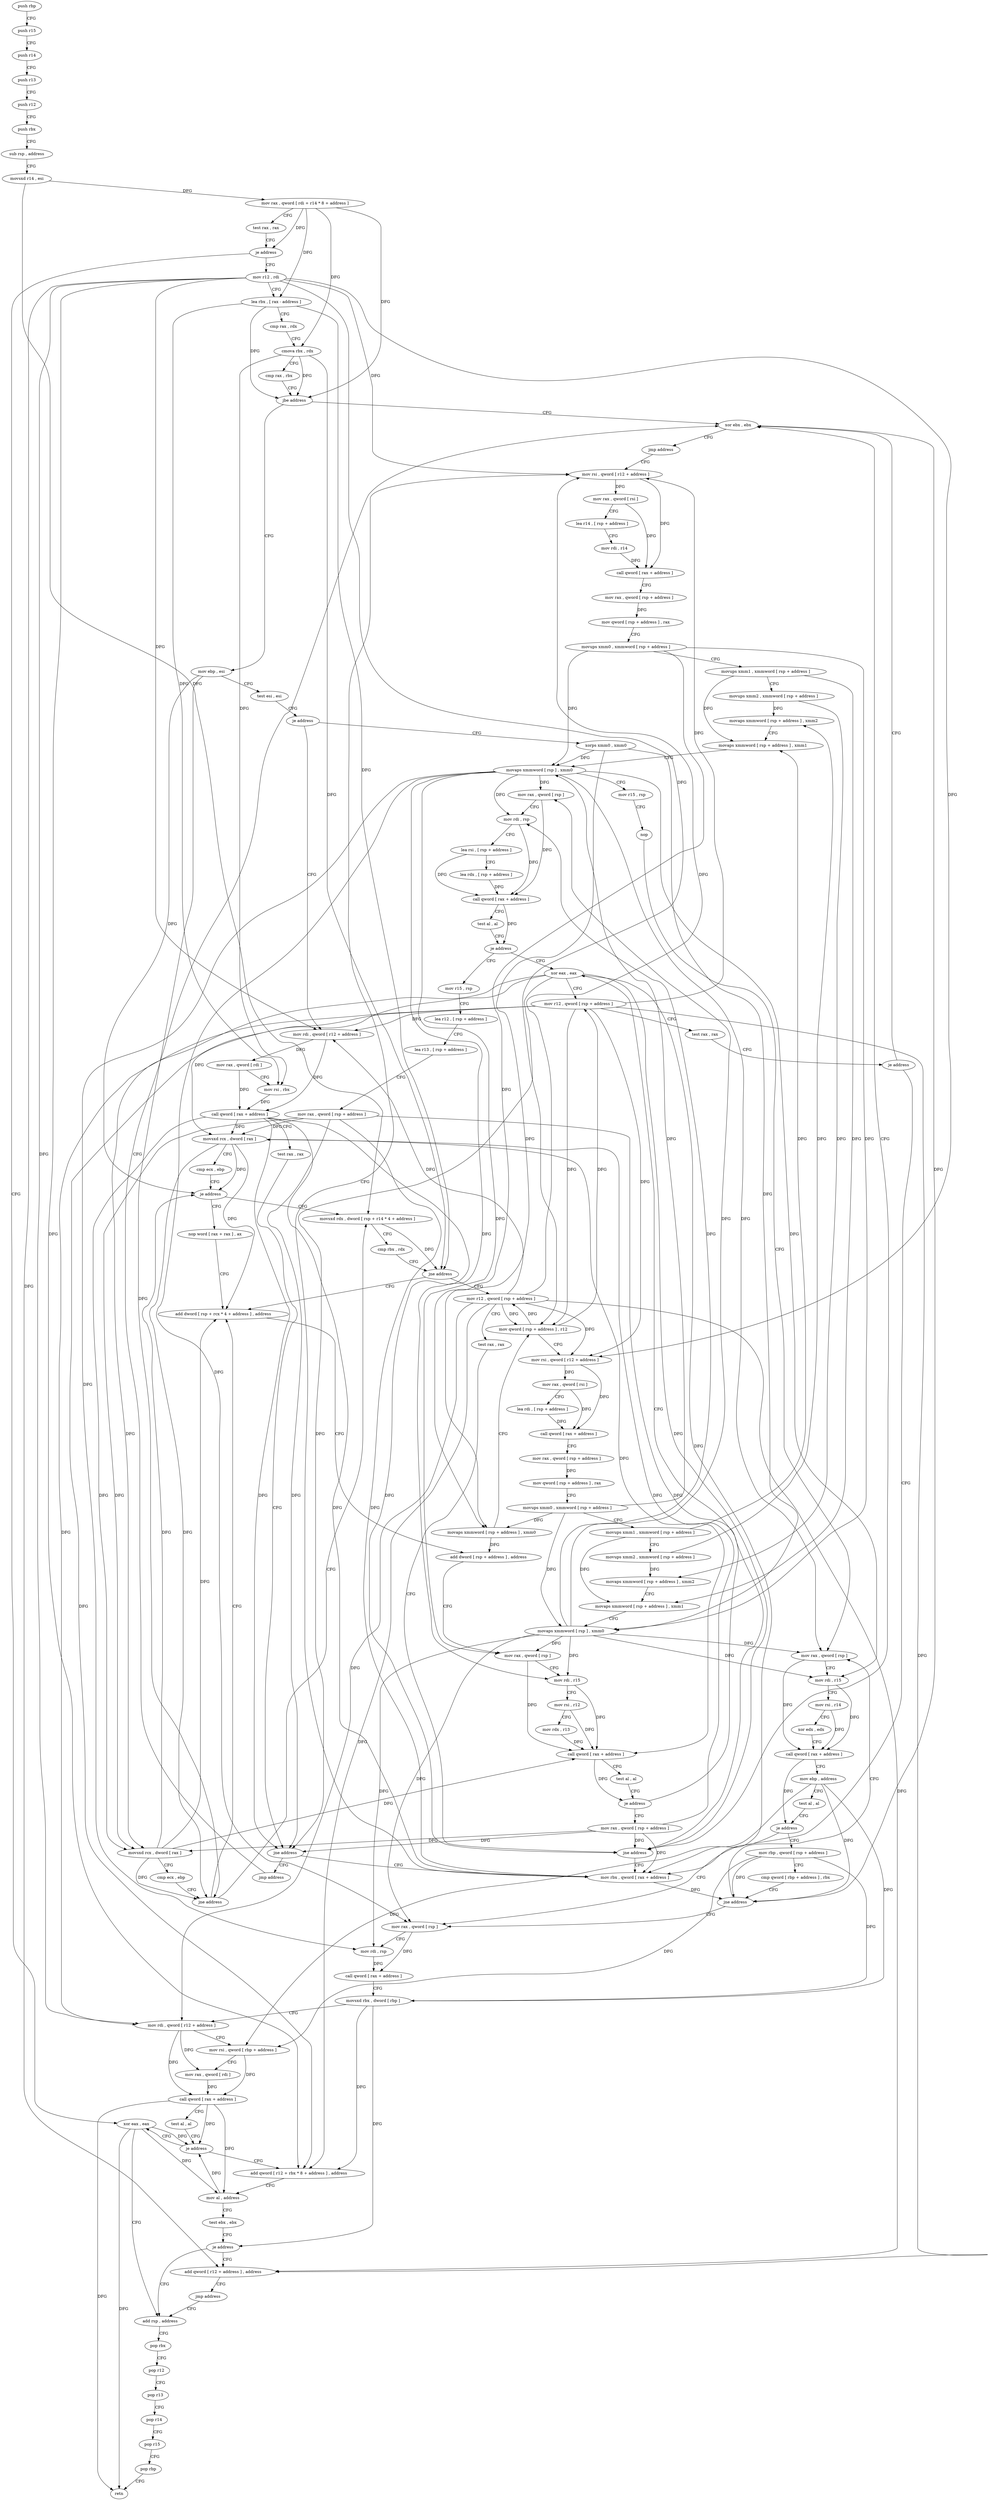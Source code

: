 digraph "func" {
"71664" [label = "push rbp" ]
"71665" [label = "push r15" ]
"71667" [label = "push r14" ]
"71669" [label = "push r13" ]
"71671" [label = "push r12" ]
"71673" [label = "push rbx" ]
"71674" [label = "sub rsp , address" ]
"71681" [label = "movsxd r14 , esi" ]
"71684" [label = "mov rax , qword [ rdi + r14 * 8 + address ]" ]
"71692" [label = "test rax , rax" ]
"71695" [label = "je address" ]
"72138" [label = "xor eax , eax" ]
"71701" [label = "mov r12 , rdi" ]
"72140" [label = "add rsp , address" ]
"71704" [label = "lea rbx , [ rax - address ]" ]
"71708" [label = "cmp rax , rdx" ]
"71711" [label = "cmova rbx , rdx" ]
"71715" [label = "cmp rax , rbx" ]
"71718" [label = "jbe address" ]
"71937" [label = "xor ebx , ebx" ]
"71724" [label = "mov ebp , esi" ]
"71939" [label = "jmp address" ]
"71957" [label = "mov rsi , qword [ r12 + address ]" ]
"71726" [label = "test esi , esi" ]
"71728" [label = "je address" ]
"72158" [label = "mov rdi , qword [ r12 + address ]" ]
"71734" [label = "xorps xmm0 , xmm0" ]
"71965" [label = "mov rax , qword [ rsi ]" ]
"71968" [label = "lea r14 , [ rsp + address ]" ]
"71973" [label = "mov rdi , r14" ]
"71976" [label = "call qword [ rax + address ]" ]
"71982" [label = "mov rax , qword [ rsp + address ]" ]
"71990" [label = "mov qword [ rsp + address ] , rax" ]
"71995" [label = "movups xmm0 , xmmword [ rsp + address ]" ]
"72000" [label = "movups xmm1 , xmmword [ rsp + address ]" ]
"72005" [label = "movups xmm2 , xmmword [ rsp + address ]" ]
"72013" [label = "movaps xmmword [ rsp + address ] , xmm2" ]
"72018" [label = "movaps xmmword [ rsp + address ] , xmm1" ]
"72023" [label = "movaps xmmword [ rsp ] , xmm0" ]
"72027" [label = "mov r15 , rsp" ]
"72030" [label = "nop" ]
"72032" [label = "mov rax , qword [ rsp ]" ]
"72166" [label = "mov rax , qword [ rdi ]" ]
"72169" [label = "mov rsi , rbx" ]
"72172" [label = "call qword [ rax + address ]" ]
"72175" [label = "test rax , rax" ]
"72178" [label = "jne address" ]
"71953" [label = "mov rbx , qword [ rax + address ]" ]
"72184" [label = "jmp address" ]
"71737" [label = "movaps xmmword [ rsp + address ] , xmm0" ]
"71742" [label = "mov qword [ rsp + address ] , r12" ]
"71747" [label = "mov rsi , qword [ r12 + address ]" ]
"71755" [label = "mov rax , qword [ rsi ]" ]
"71758" [label = "lea rdi , [ rsp + address ]" ]
"71763" [label = "call qword [ rax + address ]" ]
"71769" [label = "mov rax , qword [ rsp + address ]" ]
"71777" [label = "mov qword [ rsp + address ] , rax" ]
"71782" [label = "movups xmm0 , xmmword [ rsp + address ]" ]
"71787" [label = "movups xmm1 , xmmword [ rsp + address ]" ]
"71792" [label = "movups xmm2 , xmmword [ rsp + address ]" ]
"71800" [label = "movaps xmmword [ rsp + address ] , xmm2" ]
"71805" [label = "movaps xmmword [ rsp + address ] , xmm1" ]
"71810" [label = "movaps xmmword [ rsp ] , xmm0" ]
"71814" [label = "mov rax , qword [ rsp ]" ]
"71818" [label = "mov rdi , rsp" ]
"71821" [label = "lea rsi , [ rsp + address ]" ]
"71826" [label = "lea rdx , [ rsp + address ]" ]
"71831" [label = "call qword [ rax + address ]" ]
"71837" [label = "test al , al" ]
"71839" [label = "je address" ]
"71941" [label = "xor eax , eax" ]
"71841" [label = "mov r15 , rsp" ]
"72070" [label = "mov rax , qword [ rsp ]" ]
"72074" [label = "mov rdi , rsp" ]
"72077" [label = "call qword [ rax + address ]" ]
"72083" [label = "movsxd rbx , dword [ rbp ]" ]
"72087" [label = "mov rdi , qword [ r12 + address ]" ]
"72095" [label = "mov rsi , qword [ rbp + address ]" ]
"72099" [label = "mov rax , qword [ rdi ]" ]
"72102" [label = "call qword [ rax + address ]" ]
"72108" [label = "test al , al" ]
"72110" [label = "je address" ]
"72112" [label = "add qword [ r12 + rbx * 8 + address ] , address" ]
"72059" [label = "mov rbp , qword [ rsp + address ]" ]
"72064" [label = "cmp qword [ rbp + address ] , rbx" ]
"72068" [label = "jne address" ]
"71943" [label = "mov r12 , qword [ rsp + address ]" ]
"71948" [label = "test rax , rax" ]
"71951" [label = "je address" ]
"71844" [label = "lea r12 , [ rsp + address ]" ]
"71849" [label = "lea r13 , [ rsp + address ]" ]
"71854" [label = "mov rax , qword [ rsp + address ]" ]
"71859" [label = "movsxd rcx , dword [ rax ]" ]
"71862" [label = "cmp ecx , ebp" ]
"71864" [label = "je address" ]
"71917" [label = "movsxd rdx , dword [ rsp + r14 * 4 + address ]" ]
"71866" [label = "nop word [ rax + rax ] , ax" ]
"72121" [label = "mov al , address" ]
"72123" [label = "test ebx , ebx" ]
"72125" [label = "je address" ]
"72127" [label = "add qword [ r12 + address ] , address" ]
"72036" [label = "mov rdi , r15" ]
"72039" [label = "mov rsi , r14" ]
"72042" [label = "xor edx , edx" ]
"72044" [label = "call qword [ rax + address ]" ]
"72050" [label = "mov ebp , address" ]
"72055" [label = "test al , al" ]
"72057" [label = "je address" ]
"71922" [label = "cmp rbx , rdx" ]
"71925" [label = "jne address" ]
"71872" [label = "add dword [ rsp + rcx * 4 + address ] , address" ]
"71927" [label = "mov r12 , qword [ rsp + address ]" ]
"72147" [label = "pop rbx" ]
"72148" [label = "pop r12" ]
"72150" [label = "pop r13" ]
"72152" [label = "pop r14" ]
"72154" [label = "pop r15" ]
"72156" [label = "pop rbp" ]
"72157" [label = "retn" ]
"72136" [label = "jmp address" ]
"71877" [label = "add dword [ rsp + address ] , address" ]
"71882" [label = "mov rax , qword [ rsp ]" ]
"71886" [label = "mov rdi , r15" ]
"71889" [label = "mov rsi , r12" ]
"71892" [label = "mov rdx , r13" ]
"71895" [label = "call qword [ rax + address ]" ]
"71901" [label = "test al , al" ]
"71903" [label = "je address" ]
"71905" [label = "mov rax , qword [ rsp + address ]" ]
"71932" [label = "test rax , rax" ]
"71935" [label = "jne address" ]
"71910" [label = "movsxd rcx , dword [ rax ]" ]
"71913" [label = "cmp ecx , ebp" ]
"71915" [label = "jne address" ]
"71664" -> "71665" [ label = "CFG" ]
"71665" -> "71667" [ label = "CFG" ]
"71667" -> "71669" [ label = "CFG" ]
"71669" -> "71671" [ label = "CFG" ]
"71671" -> "71673" [ label = "CFG" ]
"71673" -> "71674" [ label = "CFG" ]
"71674" -> "71681" [ label = "CFG" ]
"71681" -> "71684" [ label = "DFG" ]
"71681" -> "71917" [ label = "DFG" ]
"71684" -> "71692" [ label = "CFG" ]
"71684" -> "71695" [ label = "DFG" ]
"71684" -> "71704" [ label = "DFG" ]
"71684" -> "71711" [ label = "DFG" ]
"71684" -> "71718" [ label = "DFG" ]
"71692" -> "71695" [ label = "CFG" ]
"71695" -> "72138" [ label = "CFG" ]
"71695" -> "71701" [ label = "CFG" ]
"72138" -> "72140" [ label = "CFG" ]
"72138" -> "72157" [ label = "DFG" ]
"72138" -> "72110" [ label = "DFG" ]
"72138" -> "72121" [ label = "DFG" ]
"71701" -> "71704" [ label = "CFG" ]
"71701" -> "71957" [ label = "DFG" ]
"71701" -> "72158" [ label = "DFG" ]
"71701" -> "71742" [ label = "DFG" ]
"71701" -> "71747" [ label = "DFG" ]
"71701" -> "72087" [ label = "DFG" ]
"71701" -> "72112" [ label = "DFG" ]
"71701" -> "72127" [ label = "DFG" ]
"72140" -> "72147" [ label = "CFG" ]
"71704" -> "71708" [ label = "CFG" ]
"71704" -> "71718" [ label = "DFG" ]
"71704" -> "72169" [ label = "DFG" ]
"71704" -> "71925" [ label = "DFG" ]
"71708" -> "71711" [ label = "CFG" ]
"71711" -> "71715" [ label = "CFG" ]
"71711" -> "71718" [ label = "DFG" ]
"71711" -> "72169" [ label = "DFG" ]
"71711" -> "71925" [ label = "DFG" ]
"71715" -> "71718" [ label = "CFG" ]
"71718" -> "71937" [ label = "CFG" ]
"71718" -> "71724" [ label = "CFG" ]
"71937" -> "71939" [ label = "CFG" ]
"71937" -> "72068" [ label = "DFG" ]
"71724" -> "71726" [ label = "CFG" ]
"71724" -> "71864" [ label = "DFG" ]
"71724" -> "71915" [ label = "DFG" ]
"71939" -> "71957" [ label = "CFG" ]
"71957" -> "71965" [ label = "DFG" ]
"71957" -> "71976" [ label = "DFG" ]
"71726" -> "71728" [ label = "CFG" ]
"71728" -> "72158" [ label = "CFG" ]
"71728" -> "71734" [ label = "CFG" ]
"72158" -> "72166" [ label = "DFG" ]
"72158" -> "72172" [ label = "DFG" ]
"71734" -> "71737" [ label = "DFG" ]
"71734" -> "72023" [ label = "DFG" ]
"71734" -> "71810" [ label = "DFG" ]
"71965" -> "71968" [ label = "CFG" ]
"71965" -> "71976" [ label = "DFG" ]
"71968" -> "71973" [ label = "CFG" ]
"71973" -> "71976" [ label = "DFG" ]
"71976" -> "71982" [ label = "CFG" ]
"71982" -> "71990" [ label = "DFG" ]
"71990" -> "71995" [ label = "CFG" ]
"71995" -> "72000" [ label = "CFG" ]
"71995" -> "72023" [ label = "DFG" ]
"71995" -> "71737" [ label = "DFG" ]
"71995" -> "71810" [ label = "DFG" ]
"72000" -> "72005" [ label = "CFG" ]
"72000" -> "72018" [ label = "DFG" ]
"72000" -> "71805" [ label = "DFG" ]
"72005" -> "72013" [ label = "DFG" ]
"72005" -> "71800" [ label = "DFG" ]
"72013" -> "72018" [ label = "CFG" ]
"72018" -> "72023" [ label = "CFG" ]
"72023" -> "72027" [ label = "CFG" ]
"72023" -> "71814" [ label = "DFG" ]
"72023" -> "72032" [ label = "DFG" ]
"72023" -> "72070" [ label = "DFG" ]
"72023" -> "71882" [ label = "DFG" ]
"72023" -> "71818" [ label = "DFG" ]
"72023" -> "72036" [ label = "DFG" ]
"72023" -> "72074" [ label = "DFG" ]
"72023" -> "71886" [ label = "DFG" ]
"72027" -> "72030" [ label = "CFG" ]
"72030" -> "72032" [ label = "CFG" ]
"72032" -> "72036" [ label = "CFG" ]
"72032" -> "72044" [ label = "DFG" ]
"72166" -> "72169" [ label = "CFG" ]
"72166" -> "72172" [ label = "DFG" ]
"72169" -> "72172" [ label = "DFG" ]
"72172" -> "72175" [ label = "CFG" ]
"72172" -> "72178" [ label = "DFG" ]
"72172" -> "71953" [ label = "DFG" ]
"72172" -> "71859" [ label = "DFG" ]
"72172" -> "71935" [ label = "DFG" ]
"72172" -> "71910" [ label = "DFG" ]
"72175" -> "72178" [ label = "CFG" ]
"72178" -> "71953" [ label = "CFG" ]
"72178" -> "72184" [ label = "CFG" ]
"71953" -> "71957" [ label = "CFG" ]
"71953" -> "72068" [ label = "DFG" ]
"72184" -> "71937" [ label = "CFG" ]
"71737" -> "71742" [ label = "CFG" ]
"71737" -> "71877" [ label = "DFG" ]
"71742" -> "71747" [ label = "CFG" ]
"71742" -> "71943" [ label = "DFG" ]
"71742" -> "71927" [ label = "DFG" ]
"71747" -> "71755" [ label = "DFG" ]
"71747" -> "71763" [ label = "DFG" ]
"71755" -> "71758" [ label = "CFG" ]
"71755" -> "71763" [ label = "DFG" ]
"71758" -> "71763" [ label = "DFG" ]
"71763" -> "71769" [ label = "CFG" ]
"71769" -> "71777" [ label = "DFG" ]
"71777" -> "71782" [ label = "CFG" ]
"71782" -> "71787" [ label = "CFG" ]
"71782" -> "72023" [ label = "DFG" ]
"71782" -> "71737" [ label = "DFG" ]
"71782" -> "71810" [ label = "DFG" ]
"71787" -> "71792" [ label = "CFG" ]
"71787" -> "72018" [ label = "DFG" ]
"71787" -> "71805" [ label = "DFG" ]
"71792" -> "71800" [ label = "DFG" ]
"71792" -> "72013" [ label = "DFG" ]
"71800" -> "71805" [ label = "CFG" ]
"71805" -> "71810" [ label = "CFG" ]
"71810" -> "71814" [ label = "DFG" ]
"71810" -> "72032" [ label = "DFG" ]
"71810" -> "72070" [ label = "DFG" ]
"71810" -> "71882" [ label = "DFG" ]
"71810" -> "71818" [ label = "DFG" ]
"71810" -> "72036" [ label = "DFG" ]
"71810" -> "72074" [ label = "DFG" ]
"71810" -> "71886" [ label = "DFG" ]
"71814" -> "71818" [ label = "CFG" ]
"71814" -> "71831" [ label = "DFG" ]
"71818" -> "71821" [ label = "CFG" ]
"71818" -> "71831" [ label = "DFG" ]
"71821" -> "71826" [ label = "CFG" ]
"71821" -> "71831" [ label = "DFG" ]
"71826" -> "71831" [ label = "DFG" ]
"71831" -> "71837" [ label = "CFG" ]
"71831" -> "71839" [ label = "DFG" ]
"71837" -> "71839" [ label = "CFG" ]
"71839" -> "71941" [ label = "CFG" ]
"71839" -> "71841" [ label = "CFG" ]
"71941" -> "71943" [ label = "CFG" ]
"71941" -> "72178" [ label = "DFG" ]
"71941" -> "71953" [ label = "DFG" ]
"71941" -> "71859" [ label = "DFG" ]
"71941" -> "71935" [ label = "DFG" ]
"71941" -> "71910" [ label = "DFG" ]
"71841" -> "71844" [ label = "CFG" ]
"72070" -> "72074" [ label = "CFG" ]
"72070" -> "72077" [ label = "DFG" ]
"72074" -> "72077" [ label = "DFG" ]
"72077" -> "72083" [ label = "CFG" ]
"72083" -> "72087" [ label = "CFG" ]
"72083" -> "72112" [ label = "DFG" ]
"72083" -> "72125" [ label = "DFG" ]
"72087" -> "72095" [ label = "CFG" ]
"72087" -> "72099" [ label = "DFG" ]
"72087" -> "72102" [ label = "DFG" ]
"72095" -> "72099" [ label = "CFG" ]
"72095" -> "72102" [ label = "DFG" ]
"72099" -> "72102" [ label = "DFG" ]
"72102" -> "72108" [ label = "CFG" ]
"72102" -> "72157" [ label = "DFG" ]
"72102" -> "72110" [ label = "DFG" ]
"72102" -> "72121" [ label = "DFG" ]
"72108" -> "72110" [ label = "CFG" ]
"72110" -> "72138" [ label = "CFG" ]
"72110" -> "72112" [ label = "CFG" ]
"72112" -> "72121" [ label = "CFG" ]
"72059" -> "72064" [ label = "CFG" ]
"72059" -> "72083" [ label = "DFG" ]
"72059" -> "72095" [ label = "DFG" ]
"72059" -> "72068" [ label = "DFG" ]
"72064" -> "72068" [ label = "CFG" ]
"72068" -> "72032" [ label = "CFG" ]
"72068" -> "72070" [ label = "CFG" ]
"71943" -> "71948" [ label = "CFG" ]
"71943" -> "71957" [ label = "DFG" ]
"71943" -> "72158" [ label = "DFG" ]
"71943" -> "71742" [ label = "DFG" ]
"71943" -> "71747" [ label = "DFG" ]
"71943" -> "72087" [ label = "DFG" ]
"71943" -> "72112" [ label = "DFG" ]
"71943" -> "72127" [ label = "DFG" ]
"71948" -> "71951" [ label = "CFG" ]
"71951" -> "71937" [ label = "CFG" ]
"71951" -> "71953" [ label = "CFG" ]
"71844" -> "71849" [ label = "CFG" ]
"71849" -> "71854" [ label = "CFG" ]
"71854" -> "71859" [ label = "DFG" ]
"71854" -> "72178" [ label = "DFG" ]
"71854" -> "71953" [ label = "DFG" ]
"71854" -> "71935" [ label = "DFG" ]
"71854" -> "71910" [ label = "DFG" ]
"71859" -> "71862" [ label = "CFG" ]
"71859" -> "71864" [ label = "DFG" ]
"71859" -> "71872" [ label = "DFG" ]
"71859" -> "71895" [ label = "DFG" ]
"71859" -> "71915" [ label = "DFG" ]
"71862" -> "71864" [ label = "CFG" ]
"71864" -> "71917" [ label = "CFG" ]
"71864" -> "71866" [ label = "CFG" ]
"71917" -> "71922" [ label = "CFG" ]
"71917" -> "71925" [ label = "DFG" ]
"71866" -> "71872" [ label = "CFG" ]
"72121" -> "72123" [ label = "CFG" ]
"72121" -> "72110" [ label = "DFG" ]
"72123" -> "72125" [ label = "CFG" ]
"72125" -> "72140" [ label = "CFG" ]
"72125" -> "72127" [ label = "CFG" ]
"72127" -> "72136" [ label = "CFG" ]
"72036" -> "72039" [ label = "CFG" ]
"72036" -> "72044" [ label = "DFG" ]
"72039" -> "72042" [ label = "CFG" ]
"72039" -> "72044" [ label = "DFG" ]
"72042" -> "72044" [ label = "CFG" ]
"72044" -> "72050" [ label = "CFG" ]
"72044" -> "72057" [ label = "DFG" ]
"72050" -> "72055" [ label = "CFG" ]
"72050" -> "72083" [ label = "DFG" ]
"72050" -> "72095" [ label = "DFG" ]
"72050" -> "72068" [ label = "DFG" ]
"72055" -> "72057" [ label = "CFG" ]
"72057" -> "72070" [ label = "CFG" ]
"72057" -> "72059" [ label = "CFG" ]
"71922" -> "71925" [ label = "CFG" ]
"71925" -> "71872" [ label = "CFG" ]
"71925" -> "71927" [ label = "CFG" ]
"71872" -> "71877" [ label = "CFG" ]
"71927" -> "71932" [ label = "CFG" ]
"71927" -> "71957" [ label = "DFG" ]
"71927" -> "72158" [ label = "DFG" ]
"71927" -> "71742" [ label = "DFG" ]
"71927" -> "71747" [ label = "DFG" ]
"71927" -> "72087" [ label = "DFG" ]
"71927" -> "72112" [ label = "DFG" ]
"71927" -> "72127" [ label = "DFG" ]
"72147" -> "72148" [ label = "CFG" ]
"72148" -> "72150" [ label = "CFG" ]
"72150" -> "72152" [ label = "CFG" ]
"72152" -> "72154" [ label = "CFG" ]
"72154" -> "72156" [ label = "CFG" ]
"72156" -> "72157" [ label = "CFG" ]
"72136" -> "72140" [ label = "CFG" ]
"71877" -> "71882" [ label = "CFG" ]
"71882" -> "71886" [ label = "CFG" ]
"71882" -> "71895" [ label = "DFG" ]
"71886" -> "71889" [ label = "CFG" ]
"71886" -> "71895" [ label = "DFG" ]
"71889" -> "71892" [ label = "CFG" ]
"71889" -> "71895" [ label = "DFG" ]
"71892" -> "71895" [ label = "DFG" ]
"71895" -> "71901" [ label = "CFG" ]
"71895" -> "71903" [ label = "DFG" ]
"71901" -> "71903" [ label = "CFG" ]
"71903" -> "71941" [ label = "CFG" ]
"71903" -> "71905" [ label = "CFG" ]
"71905" -> "71910" [ label = "DFG" ]
"71905" -> "72178" [ label = "DFG" ]
"71905" -> "71953" [ label = "DFG" ]
"71905" -> "71859" [ label = "DFG" ]
"71905" -> "71935" [ label = "DFG" ]
"71932" -> "71935" [ label = "CFG" ]
"71935" -> "71953" [ label = "CFG" ]
"71935" -> "71937" [ label = "CFG" ]
"71910" -> "71913" [ label = "CFG" ]
"71910" -> "71872" [ label = "DFG" ]
"71910" -> "71895" [ label = "DFG" ]
"71910" -> "71864" [ label = "DFG" ]
"71910" -> "71915" [ label = "DFG" ]
"71913" -> "71915" [ label = "CFG" ]
"71915" -> "71872" [ label = "CFG" ]
"71915" -> "71917" [ label = "CFG" ]
}
